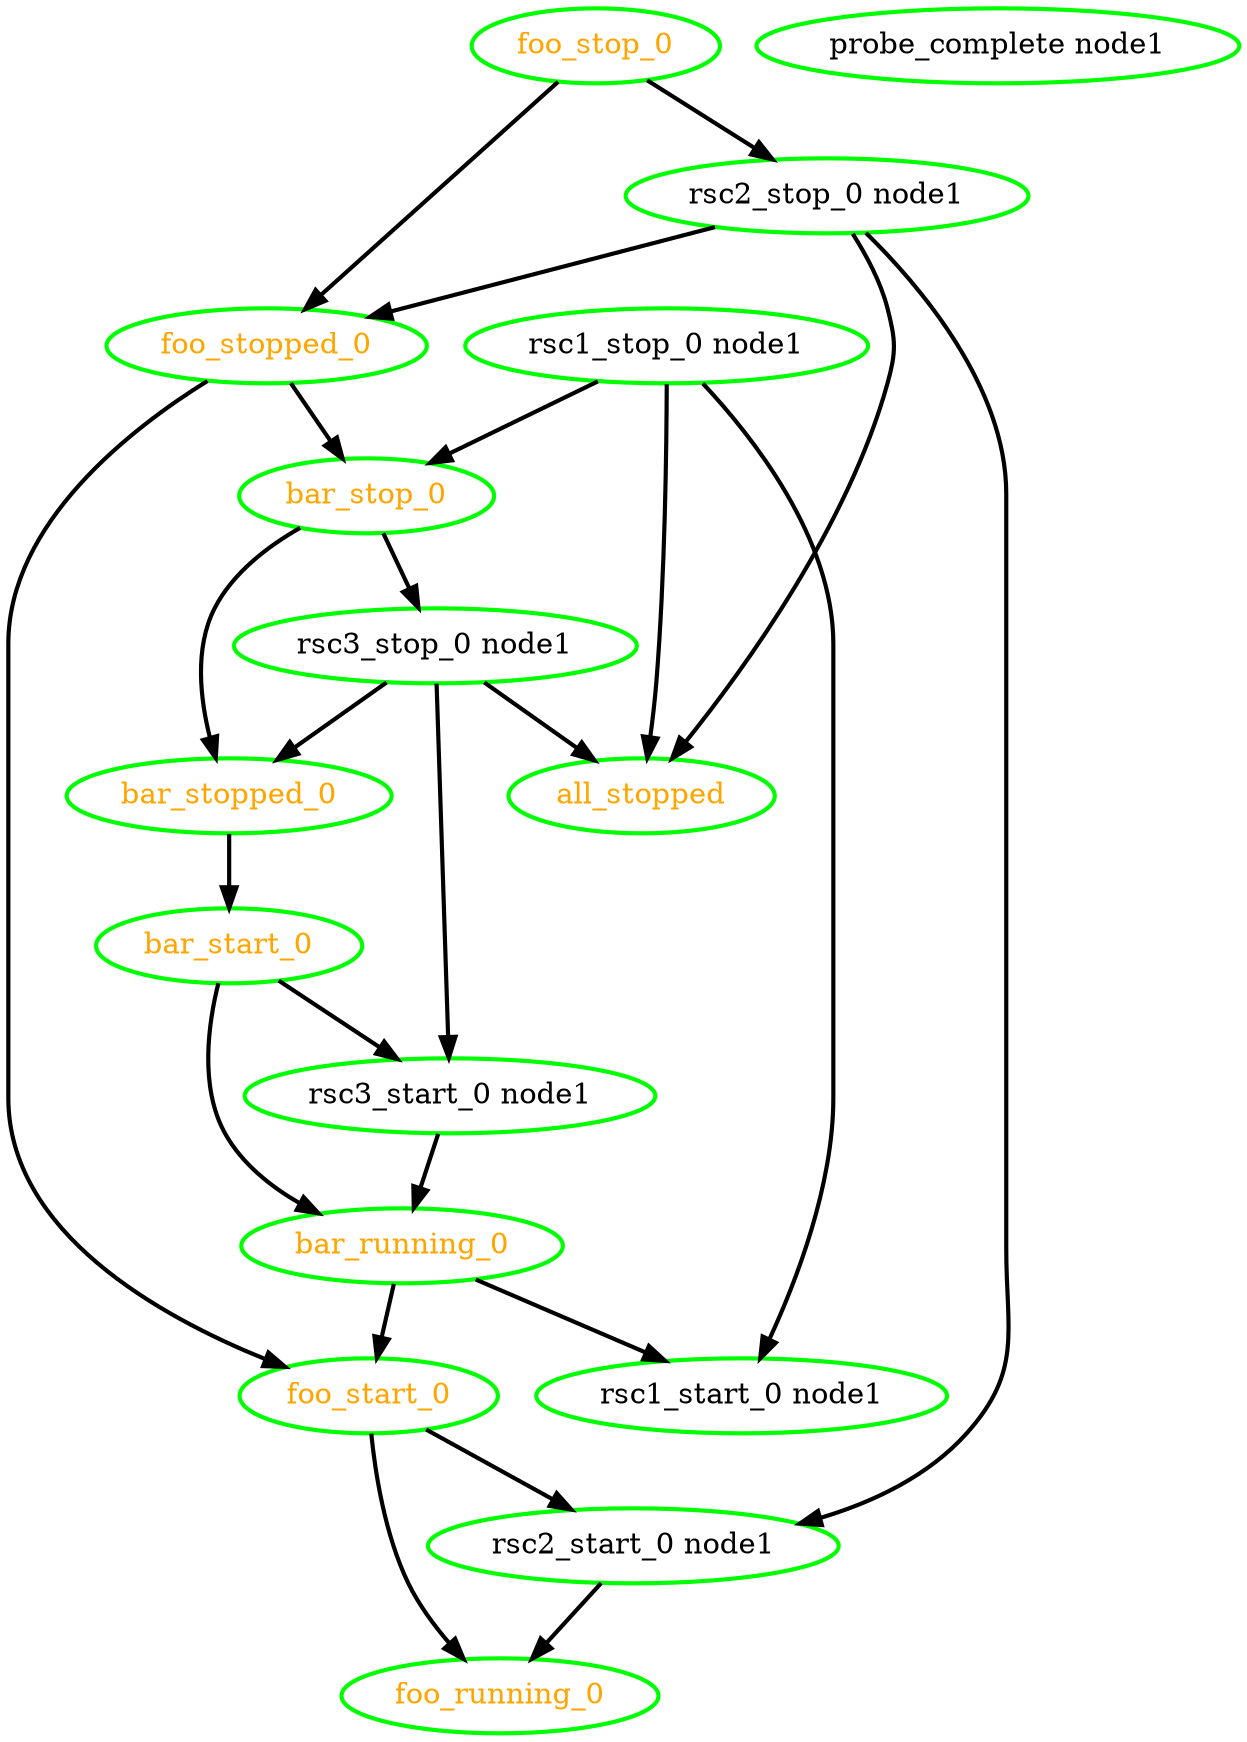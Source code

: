  digraph "g" {
"all_stopped" [ style=bold color="green" fontcolor="orange" ]
"bar_running_0" -> "foo_start_0" [ style = bold]
"bar_running_0" -> "rsc1_start_0 node1" [ style = bold]
"bar_running_0" [ style=bold color="green" fontcolor="orange" ]
"bar_start_0" -> "bar_running_0" [ style = bold]
"bar_start_0" -> "rsc3_start_0 node1" [ style = bold]
"bar_start_0" [ style=bold color="green" fontcolor="orange" ]
"bar_stop_0" -> "bar_stopped_0" [ style = bold]
"bar_stop_0" -> "rsc3_stop_0 node1" [ style = bold]
"bar_stop_0" [ style=bold color="green" fontcolor="orange" ]
"bar_stopped_0" -> "bar_start_0" [ style = bold]
"bar_stopped_0" [ style=bold color="green" fontcolor="orange" ]
"foo_running_0" [ style=bold color="green" fontcolor="orange" ]
"foo_start_0" -> "foo_running_0" [ style = bold]
"foo_start_0" -> "rsc2_start_0 node1" [ style = bold]
"foo_start_0" [ style=bold color="green" fontcolor="orange" ]
"foo_stop_0" -> "foo_stopped_0" [ style = bold]
"foo_stop_0" -> "rsc2_stop_0 node1" [ style = bold]
"foo_stop_0" [ style=bold color="green" fontcolor="orange" ]
"foo_stopped_0" -> "bar_stop_0" [ style = bold]
"foo_stopped_0" -> "foo_start_0" [ style = bold]
"foo_stopped_0" [ style=bold color="green" fontcolor="orange" ]
"probe_complete node1" [ style=bold color="green" fontcolor="black" ]
"rsc1_start_0 node1" [ style=bold color="green" fontcolor="black" ]
"rsc1_stop_0 node1" -> "all_stopped" [ style = bold]
"rsc1_stop_0 node1" -> "bar_stop_0" [ style = bold]
"rsc1_stop_0 node1" -> "rsc1_start_0 node1" [ style = bold]
"rsc1_stop_0 node1" [ style=bold color="green" fontcolor="black" ]
"rsc2_start_0 node1" -> "foo_running_0" [ style = bold]
"rsc2_start_0 node1" [ style=bold color="green" fontcolor="black" ]
"rsc2_stop_0 node1" -> "all_stopped" [ style = bold]
"rsc2_stop_0 node1" -> "foo_stopped_0" [ style = bold]
"rsc2_stop_0 node1" -> "rsc2_start_0 node1" [ style = bold]
"rsc2_stop_0 node1" [ style=bold color="green" fontcolor="black" ]
"rsc3_start_0 node1" -> "bar_running_0" [ style = bold]
"rsc3_start_0 node1" [ style=bold color="green" fontcolor="black" ]
"rsc3_stop_0 node1" -> "all_stopped" [ style = bold]
"rsc3_stop_0 node1" -> "bar_stopped_0" [ style = bold]
"rsc3_stop_0 node1" -> "rsc3_start_0 node1" [ style = bold]
"rsc3_stop_0 node1" [ style=bold color="green" fontcolor="black" ]
}
